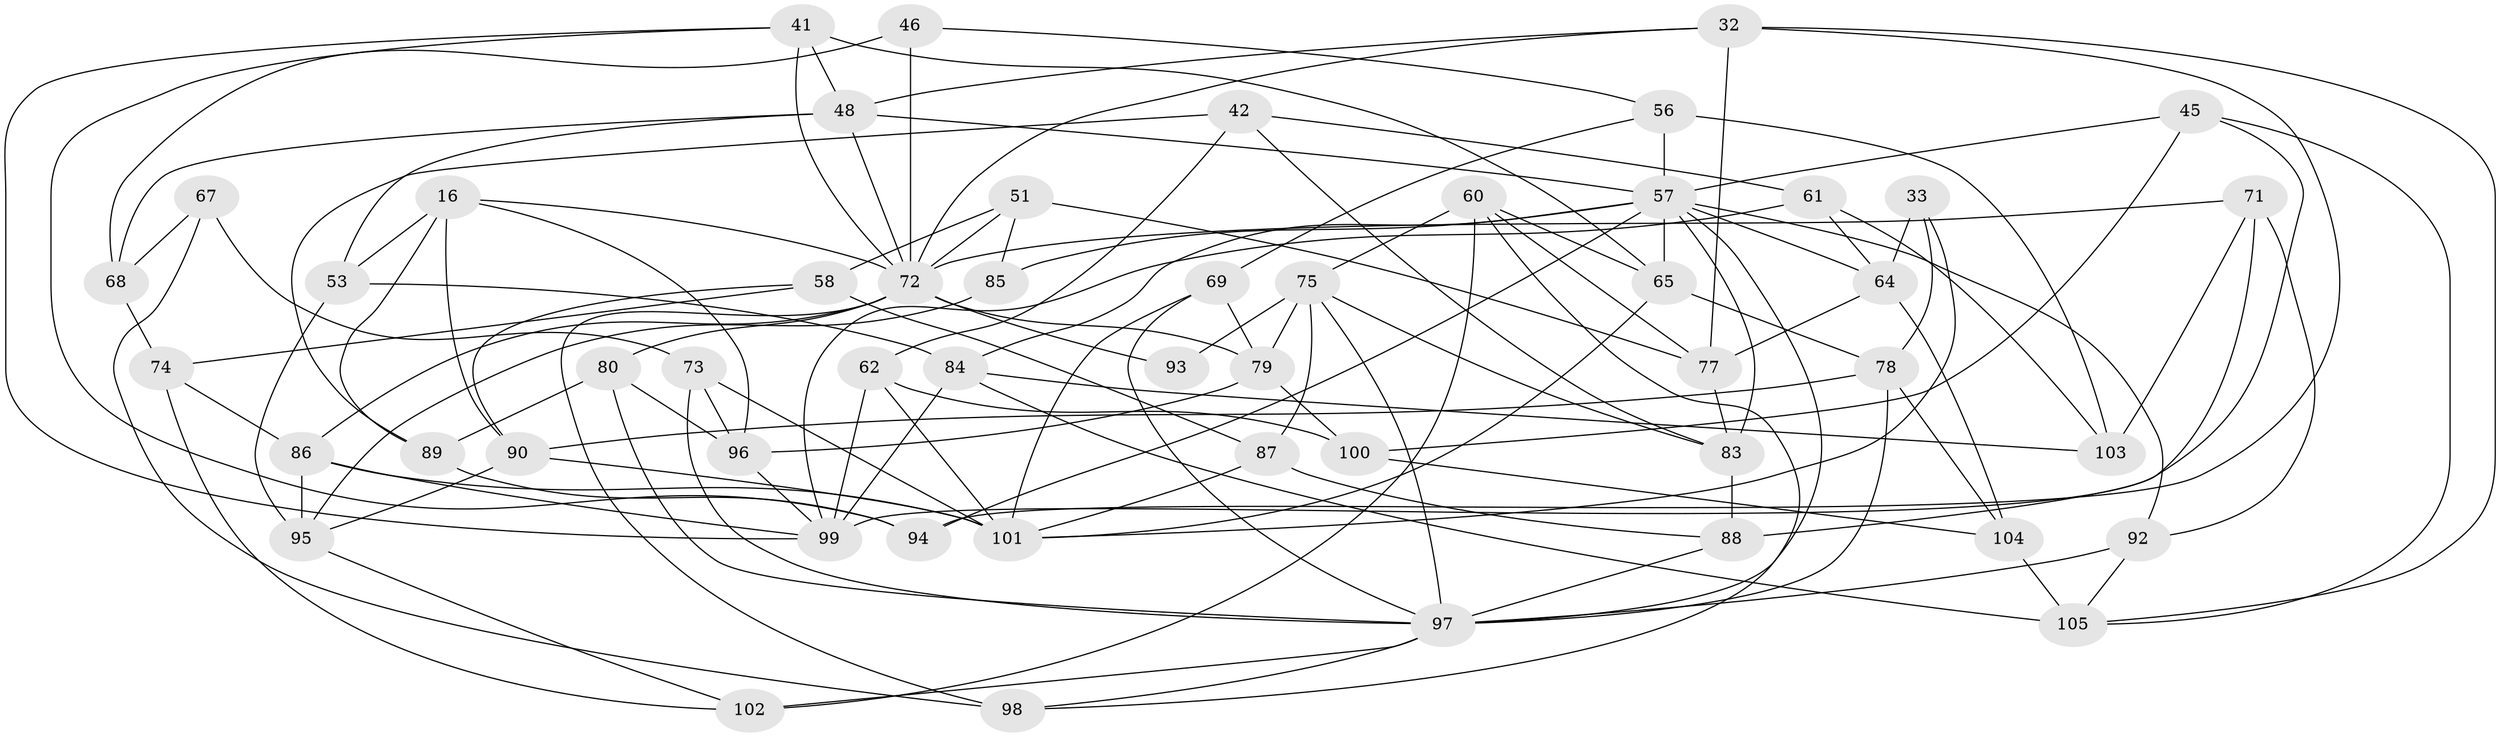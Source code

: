 // original degree distribution, {4: 1.0}
// Generated by graph-tools (version 1.1) at 2025/58/03/09/25 04:58:55]
// undirected, 52 vertices, 125 edges
graph export_dot {
graph [start="1"]
  node [color=gray90,style=filled];
  16 [super="+7"];
  32 [super="+26"];
  33;
  41 [super="+11"];
  42;
  45;
  46;
  48 [super="+40"];
  51;
  53;
  56;
  57 [super="+8+36+44"];
  58;
  60 [super="+50"];
  61;
  62;
  64 [super="+23"];
  65 [super="+1+3"];
  67;
  68;
  69 [super="+31"];
  71;
  72 [super="+28+59+37"];
  73 [super="+52"];
  74;
  75 [super="+14+22"];
  77 [super="+34"];
  78 [super="+12+55"];
  79 [super="+76"];
  80 [super="+38"];
  83 [super="+63+82"];
  84 [super="+25"];
  85;
  86 [super="+29"];
  87;
  88 [super="+5"];
  89;
  90 [super="+17"];
  92;
  93;
  94;
  95 [super="+81"];
  96 [super="+4+47"];
  97 [super="+49+54+91+43"];
  98;
  99 [super="+20+70"];
  100;
  101 [super="+9+21"];
  102;
  103;
  104 [super="+39"];
  105 [super="+13"];
  16 -- 90 [weight=2];
  16 -- 96;
  16 -- 89;
  16 -- 53;
  16 -- 72;
  32 -- 105;
  32 -- 48;
  32 -- 77 [weight=2];
  32 -- 94;
  32 -- 72;
  33 -- 64 [weight=2];
  33 -- 78;
  33 -- 101;
  41 -- 94;
  41 -- 99;
  41 -- 65 [weight=2];
  41 -- 48;
  41 -- 72;
  42 -- 62;
  42 -- 89;
  42 -- 61;
  42 -- 83;
  45 -- 100;
  45 -- 105;
  45 -- 57;
  45 -- 99;
  46 -- 56;
  46 -- 68;
  46 -- 72 [weight=2];
  48 -- 53;
  48 -- 57;
  48 -- 72;
  48 -- 68;
  51 -- 85;
  51 -- 58;
  51 -- 77;
  51 -- 72;
  53 -- 95;
  53 -- 84;
  56 -- 103;
  56 -- 57;
  56 -- 69;
  57 -- 85 [weight=2];
  57 -- 84;
  57 -- 92;
  57 -- 64;
  57 -- 65;
  57 -- 97 [weight=4];
  57 -- 83 [weight=4];
  57 -- 94;
  58 -- 87;
  58 -- 74;
  58 -- 90;
  60 -- 98;
  60 -- 75 [weight=2];
  60 -- 102;
  60 -- 65;
  60 -- 77;
  61 -- 103;
  61 -- 64;
  61 -- 99;
  62 -- 100;
  62 -- 99;
  62 -- 101;
  64 -- 104;
  64 -- 77;
  65 -- 78 [weight=3];
  65 -- 101;
  67 -- 68;
  67 -- 73 [weight=2];
  67 -- 98;
  68 -- 74;
  69 -- 97 [weight=3];
  69 -- 101;
  69 -- 79;
  71 -- 92;
  71 -- 103;
  71 -- 88;
  71 -- 72;
  72 -- 98;
  72 -- 79 [weight=2];
  72 -- 80;
  72 -- 93 [weight=3];
  72 -- 86;
  73 -- 97;
  73 -- 96 [weight=2];
  73 -- 101;
  74 -- 86;
  74 -- 102;
  75 -- 79 [weight=2];
  75 -- 87;
  75 -- 97;
  75 -- 93;
  75 -- 83;
  77 -- 83;
  78 -- 90;
  78 -- 104 [weight=2];
  78 -- 97;
  79 -- 96 [weight=2];
  79 -- 100;
  80 -- 89;
  80 -- 96 [weight=2];
  80 -- 97 [weight=2];
  83 -- 88 [weight=3];
  84 -- 99 [weight=2];
  84 -- 105;
  84 -- 103;
  85 -- 95;
  86 -- 101;
  86 -- 99;
  86 -- 95 [weight=2];
  87 -- 101;
  87 -- 88;
  88 -- 97;
  89 -- 94;
  90 -- 101;
  90 -- 95;
  92 -- 105;
  92 -- 97;
  95 -- 102;
  96 -- 99;
  97 -- 98;
  97 -- 102;
  100 -- 104;
  104 -- 105 [weight=2];
}
